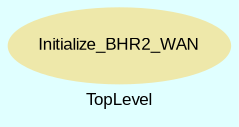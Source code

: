 digraph TopLevel {
    compound = true
    bgcolor = lightcyan1
    fontname = Arial
    fontsize = 8
    label = "TopLevel"
    node [
        fontname = Arial,
        fontsize = 8,
        color = black
    ]

    Initialize_BHR2_WAN [
        fontcolor = black,
        URL = "classes/Initialize_BHR2_WAN.html",
        shape = ellipse,
        color = palegoldenrod,
        style = filled,
        label = "Initialize_BHR2_WAN"
    ]

}

